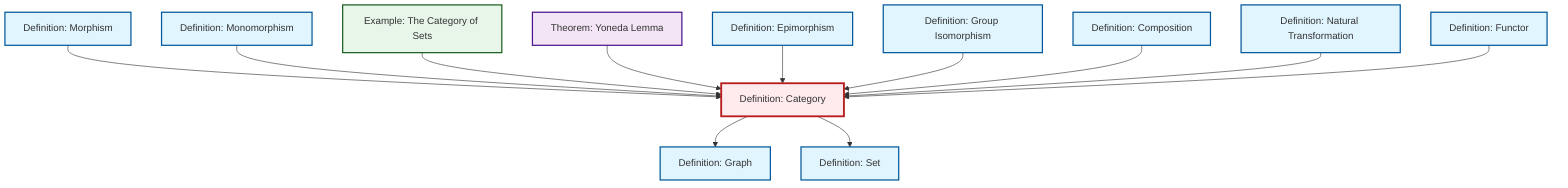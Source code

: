 graph TD
    classDef definition fill:#e1f5fe,stroke:#01579b,stroke-width:2px
    classDef theorem fill:#f3e5f5,stroke:#4a148c,stroke-width:2px
    classDef axiom fill:#fff3e0,stroke:#e65100,stroke-width:2px
    classDef example fill:#e8f5e9,stroke:#1b5e20,stroke-width:2px
    classDef current fill:#ffebee,stroke:#b71c1c,stroke-width:3px
    def-category["Definition: Category"]:::definition
    def-natural-transformation["Definition: Natural Transformation"]:::definition
    def-composition["Definition: Composition"]:::definition
    def-epimorphism["Definition: Epimorphism"]:::definition
    thm-yoneda["Theorem: Yoneda Lemma"]:::theorem
    def-monomorphism["Definition: Monomorphism"]:::definition
    def-isomorphism["Definition: Group Isomorphism"]:::definition
    ex-set-category["Example: The Category of Sets"]:::example
    def-morphism["Definition: Morphism"]:::definition
    def-set["Definition: Set"]:::definition
    def-graph["Definition: Graph"]:::definition
    def-functor["Definition: Functor"]:::definition
    def-category --> def-graph
    def-morphism --> def-category
    def-monomorphism --> def-category
    ex-set-category --> def-category
    thm-yoneda --> def-category
    def-epimorphism --> def-category
    def-isomorphism --> def-category
    def-composition --> def-category
    def-natural-transformation --> def-category
    def-category --> def-set
    def-functor --> def-category
    class def-category current